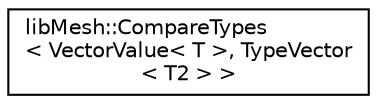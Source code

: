 digraph "类继承关系图"
{
 // INTERACTIVE_SVG=YES
  edge [fontname="Helvetica",fontsize="10",labelfontname="Helvetica",labelfontsize="10"];
  node [fontname="Helvetica",fontsize="10",shape=record];
  rankdir="LR";
  Node1 [label="libMesh::CompareTypes\l\< VectorValue\< T \>, TypeVector\l\< T2 \> \>",height=0.2,width=0.4,color="black", fillcolor="white", style="filled",URL="$structlibMesh_1_1CompareTypes_3_01VectorValue_3_01T_01_4_00_01TypeVector_3_01T2_01_4_01_4.html"];
}
